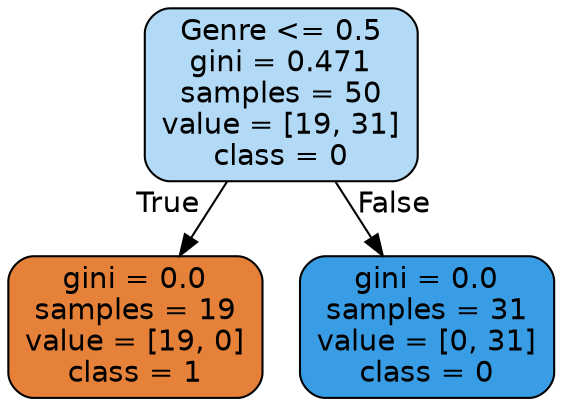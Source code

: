 digraph Tree {
node [shape=box, style="filled, rounded", color="black", fontname="helvetica"] ;
edge [fontname="helvetica"] ;
0 [label="Genre <= 0.5\ngini = 0.471\nsamples = 50\nvalue = [19, 31]\nclass = 0", fillcolor="#b2d9f5"] ;
1 [label="gini = 0.0\nsamples = 19\nvalue = [19, 0]\nclass = 1", fillcolor="#e58139"] ;
0 -> 1 [labeldistance=2.5, labelangle=45, headlabel="True"] ;
2 [label="gini = 0.0\nsamples = 31\nvalue = [0, 31]\nclass = 0", fillcolor="#399de5"] ;
0 -> 2 [labeldistance=2.5, labelangle=-45, headlabel="False"] ;
}